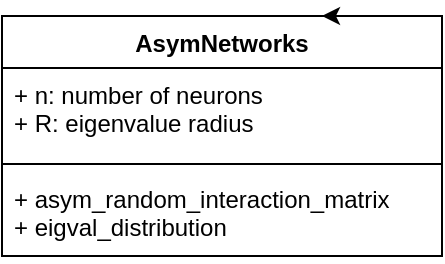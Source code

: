 <mxfile version="21.7.5" type="github">
  <diagram name="Seite-1" id="vtry0EBTkvX9W_wWAdEM">
    <mxGraphModel dx="890" dy="479" grid="1" gridSize="10" guides="1" tooltips="1" connect="1" arrows="1" fold="1" page="1" pageScale="1" pageWidth="827" pageHeight="1169" math="0" shadow="0">
      <root>
        <mxCell id="0" />
        <mxCell id="1" parent="0" />
        <mxCell id="nT2VTwnnFpC3ga-guyCU-1" value="AsymNetworks" style="swimlane;fontStyle=1;align=center;verticalAlign=top;childLayout=stackLayout;horizontal=1;startSize=26;horizontalStack=0;resizeParent=1;resizeParentMax=0;resizeLast=0;collapsible=1;marginBottom=0;whiteSpace=wrap;html=1;" vertex="1" parent="1">
          <mxGeometry x="250" y="330" width="220" height="120" as="geometry" />
        </mxCell>
        <mxCell id="nT2VTwnnFpC3ga-guyCU-2" value="+ n: number of neurons&lt;br&gt;+ R: eigenvalue radius" style="text;strokeColor=none;fillColor=none;align=left;verticalAlign=top;spacingLeft=4;spacingRight=4;overflow=hidden;rotatable=0;points=[[0,0.5],[1,0.5]];portConstraint=eastwest;whiteSpace=wrap;html=1;" vertex="1" parent="nT2VTwnnFpC3ga-guyCU-1">
          <mxGeometry y="26" width="220" height="44" as="geometry" />
        </mxCell>
        <mxCell id="nT2VTwnnFpC3ga-guyCU-3" value="" style="line;strokeWidth=1;fillColor=none;align=left;verticalAlign=middle;spacingTop=-1;spacingLeft=3;spacingRight=3;rotatable=0;labelPosition=right;points=[];portConstraint=eastwest;strokeColor=inherit;" vertex="1" parent="nT2VTwnnFpC3ga-guyCU-1">
          <mxGeometry y="70" width="220" height="8" as="geometry" />
        </mxCell>
        <mxCell id="nT2VTwnnFpC3ga-guyCU-4" value="+ asym_random_interaction_matrix&lt;br&gt;+ eigval_distribution" style="text;strokeColor=none;fillColor=none;align=left;verticalAlign=top;spacingLeft=4;spacingRight=4;overflow=hidden;rotatable=0;points=[[0,0.5],[1,0.5]];portConstraint=eastwest;whiteSpace=wrap;html=1;" vertex="1" parent="nT2VTwnnFpC3ga-guyCU-1">
          <mxGeometry y="78" width="220" height="42" as="geometry" />
        </mxCell>
        <mxCell id="nT2VTwnnFpC3ga-guyCU-5" style="edgeStyle=orthogonalEdgeStyle;rounded=0;orthogonalLoop=1;jettySize=auto;html=1;exitX=0.75;exitY=0;exitDx=0;exitDy=0;" edge="1" parent="1" source="nT2VTwnnFpC3ga-guyCU-1">
          <mxGeometry relative="1" as="geometry">
            <mxPoint x="410" y="330" as="targetPoint" />
          </mxGeometry>
        </mxCell>
      </root>
    </mxGraphModel>
  </diagram>
</mxfile>
